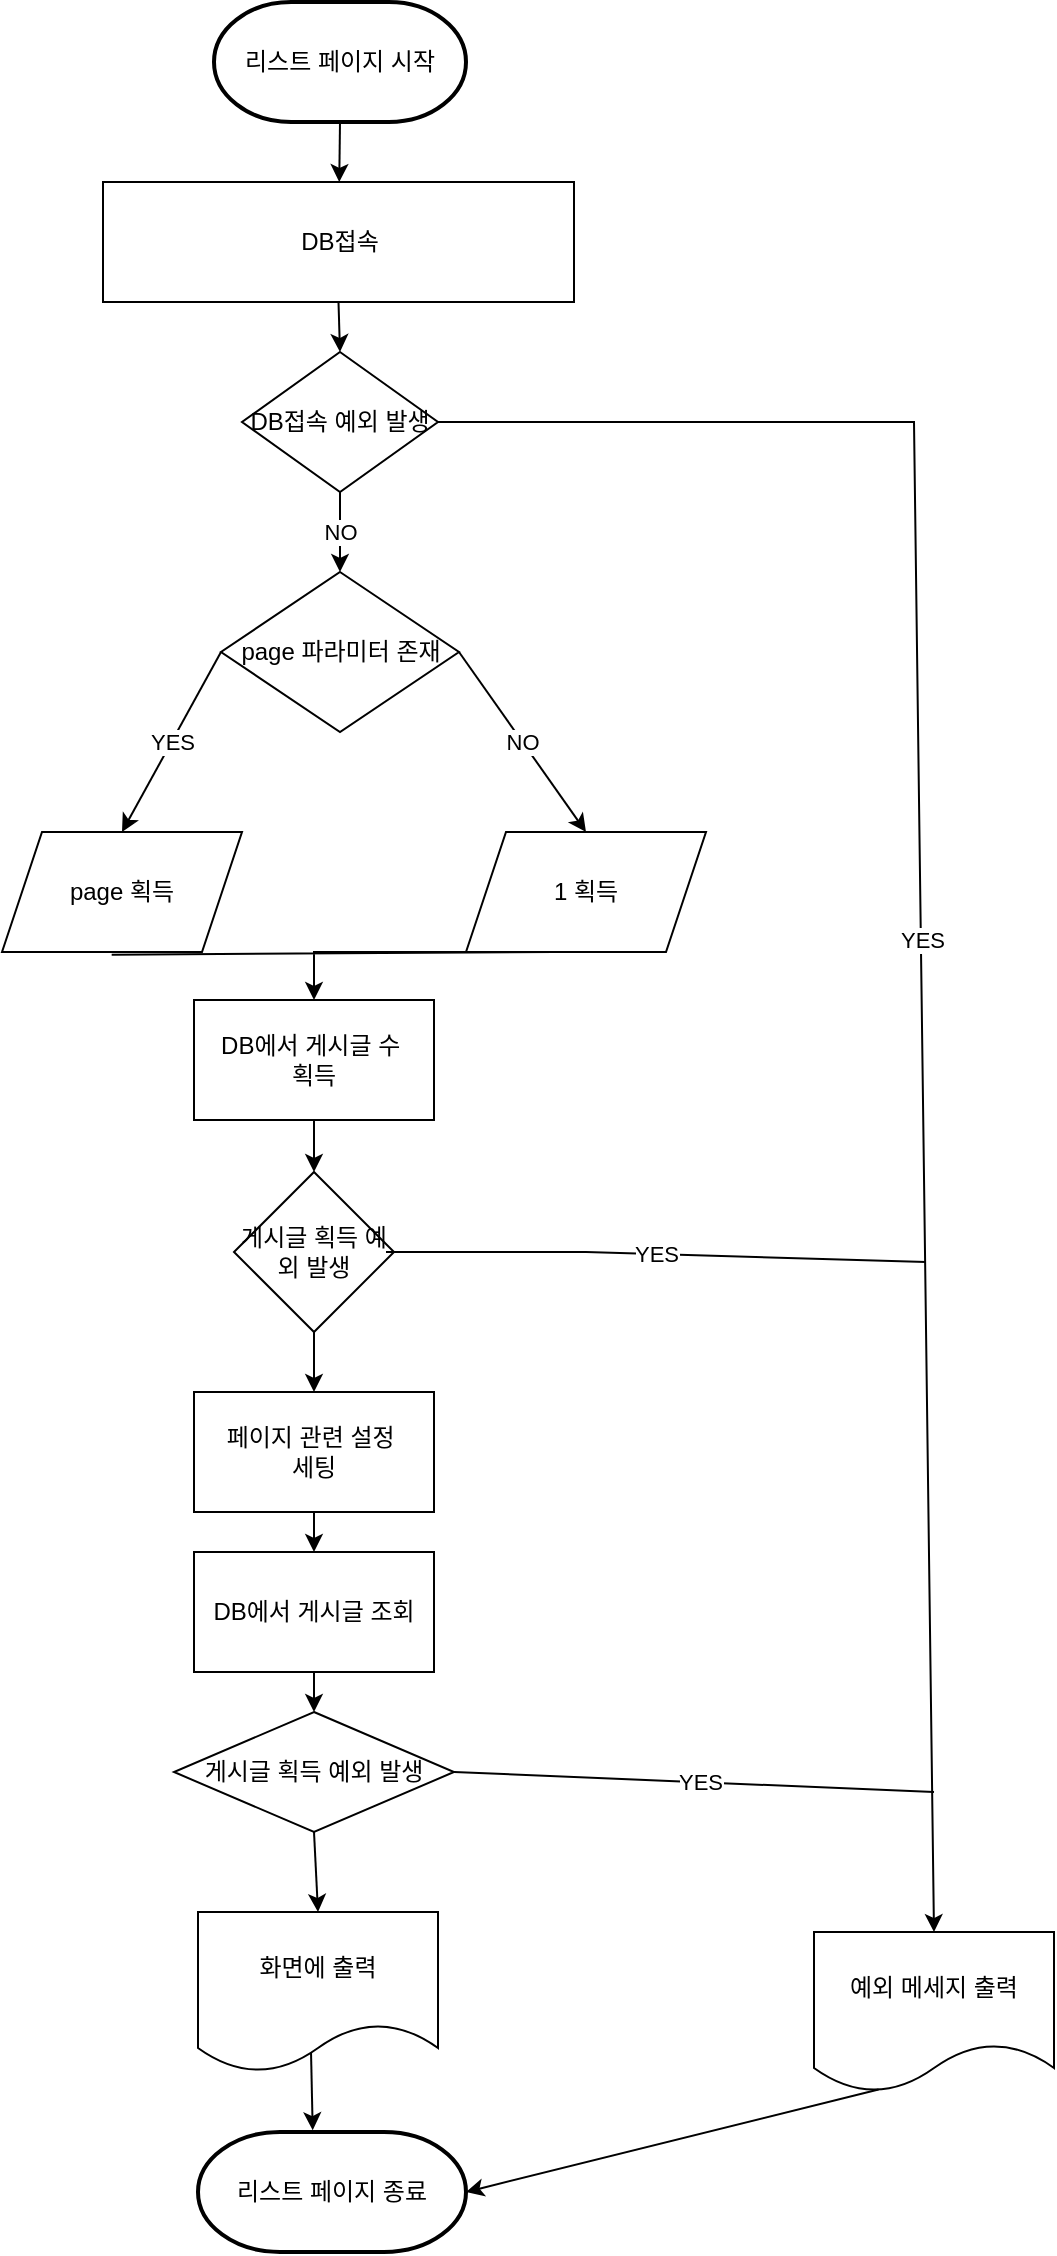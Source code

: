 <mxfile version="24.2.1" type="device" pages="2">
  <diagram name="페이지-1" id="0D-5ER3cDS_J40cyOPLk">
    <mxGraphModel dx="485" dy="531" grid="1" gridSize="10" guides="1" tooltips="1" connect="1" arrows="1" fold="1" page="1" pageScale="1" pageWidth="827" pageHeight="1169" math="0" shadow="0">
      <root>
        <mxCell id="0" />
        <mxCell id="1" parent="0" />
        <mxCell id="oDAc2vj8PA3nGTr-7Edb-1" value="리스트 페이지 시작" style="strokeWidth=2;html=1;shape=mxgraph.flowchart.terminator;whiteSpace=wrap;" vertex="1" parent="1">
          <mxGeometry x="260" y="10" width="126" height="60" as="geometry" />
        </mxCell>
        <mxCell id="oDAc2vj8PA3nGTr-7Edb-4" value="DB접속" style="rounded=0;whiteSpace=wrap;html=1;" vertex="1" parent="1">
          <mxGeometry x="204.5" y="100" width="235.5" height="60" as="geometry" />
        </mxCell>
        <mxCell id="oDAc2vj8PA3nGTr-7Edb-5" value="DB접속 예외 발생" style="rhombus;whiteSpace=wrap;html=1;" vertex="1" parent="1">
          <mxGeometry x="274" y="185" width="98" height="70" as="geometry" />
        </mxCell>
        <mxCell id="oDAc2vj8PA3nGTr-7Edb-6" value="" style="endArrow=classic;html=1;rounded=0;exitX=0.5;exitY=1;exitDx=0;exitDy=0;exitPerimeter=0;" edge="1" parent="1" source="oDAc2vj8PA3nGTr-7Edb-1" target="oDAc2vj8PA3nGTr-7Edb-4">
          <mxGeometry width="50" height="50" relative="1" as="geometry">
            <mxPoint x="400" y="520" as="sourcePoint" />
            <mxPoint x="500" y="450" as="targetPoint" />
          </mxGeometry>
        </mxCell>
        <mxCell id="oDAc2vj8PA3nGTr-7Edb-7" value="" style="endArrow=classic;html=1;rounded=0;entryX=0.5;entryY=0;entryDx=0;entryDy=0;exitX=0.5;exitY=1;exitDx=0;exitDy=0;" edge="1" parent="1" source="oDAc2vj8PA3nGTr-7Edb-4" target="oDAc2vj8PA3nGTr-7Edb-5">
          <mxGeometry width="50" height="50" relative="1" as="geometry">
            <mxPoint x="400" y="240" as="sourcePoint" />
            <mxPoint x="423" y="140" as="targetPoint" />
            <Array as="points" />
          </mxGeometry>
        </mxCell>
        <mxCell id="oDAc2vj8PA3nGTr-7Edb-9" value="예외 메세지 출력" style="shape=document;whiteSpace=wrap;html=1;boundedLbl=1;" vertex="1" parent="1">
          <mxGeometry x="560" y="975" width="120" height="80" as="geometry" />
        </mxCell>
        <mxCell id="oDAc2vj8PA3nGTr-7Edb-11" value="리스트 페이지 종료" style="strokeWidth=2;html=1;shape=mxgraph.flowchart.terminator;whiteSpace=wrap;" vertex="1" parent="1">
          <mxGeometry x="252" y="1075" width="134" height="60" as="geometry" />
        </mxCell>
        <mxCell id="oDAc2vj8PA3nGTr-7Edb-12" value="" style="endArrow=classic;html=1;rounded=0;entryX=1;entryY=0.5;entryDx=0;entryDy=0;entryPerimeter=0;exitX=0.269;exitY=0.984;exitDx=0;exitDy=0;exitPerimeter=0;" edge="1" parent="1" source="oDAc2vj8PA3nGTr-7Edb-9" target="oDAc2vj8PA3nGTr-7Edb-11">
          <mxGeometry width="50" height="50" relative="1" as="geometry">
            <mxPoint x="610" y="565" as="sourcePoint" />
            <mxPoint x="490" y="755" as="targetPoint" />
            <Array as="points" />
          </mxGeometry>
        </mxCell>
        <mxCell id="oDAc2vj8PA3nGTr-7Edb-13" value="page 획득" style="shape=parallelogram;perimeter=parallelogramPerimeter;whiteSpace=wrap;html=1;fixedSize=1;" vertex="1" parent="1">
          <mxGeometry x="154" y="425" width="120" height="60" as="geometry" />
        </mxCell>
        <mxCell id="oDAc2vj8PA3nGTr-7Edb-15" value="page 파라미터 존재" style="rhombus;whiteSpace=wrap;html=1;" vertex="1" parent="1">
          <mxGeometry x="263.5" y="295" width="119" height="80" as="geometry" />
        </mxCell>
        <mxCell id="oDAc2vj8PA3nGTr-7Edb-17" value="1 획득" style="shape=parallelogram;perimeter=parallelogramPerimeter;whiteSpace=wrap;html=1;fixedSize=1;" vertex="1" parent="1">
          <mxGeometry x="386" y="425" width="120" height="60" as="geometry" />
        </mxCell>
        <mxCell id="oDAc2vj8PA3nGTr-7Edb-19" value="" style="endArrow=classic;html=1;rounded=0;entryX=0.5;entryY=0;entryDx=0;entryDy=0;exitX=0;exitY=0.5;exitDx=0;exitDy=0;" edge="1" parent="1" source="oDAc2vj8PA3nGTr-7Edb-15" target="oDAc2vj8PA3nGTr-7Edb-13">
          <mxGeometry relative="1" as="geometry">
            <mxPoint x="460" y="415" as="sourcePoint" />
            <mxPoint x="560" y="415" as="targetPoint" />
            <Array as="points" />
          </mxGeometry>
        </mxCell>
        <mxCell id="oDAc2vj8PA3nGTr-7Edb-20" value="YES" style="edgeLabel;resizable=0;html=1;;align=center;verticalAlign=middle;" connectable="0" vertex="1" parent="oDAc2vj8PA3nGTr-7Edb-19">
          <mxGeometry relative="1" as="geometry" />
        </mxCell>
        <mxCell id="oDAc2vj8PA3nGTr-7Edb-21" value="" style="endArrow=classic;html=1;rounded=0;exitX=1;exitY=0.5;exitDx=0;exitDy=0;entryX=0.5;entryY=0;entryDx=0;entryDy=0;" edge="1" parent="1" source="oDAc2vj8PA3nGTr-7Edb-15" target="oDAc2vj8PA3nGTr-7Edb-17">
          <mxGeometry relative="1" as="geometry">
            <mxPoint x="560" y="425" as="sourcePoint" />
            <mxPoint x="500" y="465" as="targetPoint" />
            <Array as="points" />
          </mxGeometry>
        </mxCell>
        <mxCell id="oDAc2vj8PA3nGTr-7Edb-22" value="NO" style="edgeLabel;resizable=0;html=1;;align=center;verticalAlign=middle;" connectable="0" vertex="1" parent="oDAc2vj8PA3nGTr-7Edb-21">
          <mxGeometry relative="1" as="geometry" />
        </mxCell>
        <mxCell id="oDAc2vj8PA3nGTr-7Edb-24" value="" style="endArrow=classic;html=1;rounded=0;entryX=0.5;entryY=0;entryDx=0;entryDy=0;exitX=1;exitY=0.5;exitDx=0;exitDy=0;" edge="1" parent="1" source="oDAc2vj8PA3nGTr-7Edb-5" target="oDAc2vj8PA3nGTr-7Edb-9">
          <mxGeometry relative="1" as="geometry">
            <mxPoint x="620" y="425" as="sourcePoint" />
            <mxPoint x="560" y="509" as="targetPoint" />
            <Array as="points">
              <mxPoint x="610" y="220" />
            </Array>
          </mxGeometry>
        </mxCell>
        <mxCell id="oDAc2vj8PA3nGTr-7Edb-25" value="YES" style="edgeLabel;resizable=0;html=1;;align=center;verticalAlign=middle;" connectable="0" vertex="1" parent="oDAc2vj8PA3nGTr-7Edb-24">
          <mxGeometry relative="1" as="geometry" />
        </mxCell>
        <mxCell id="oDAc2vj8PA3nGTr-7Edb-26" value="" style="endArrow=classic;html=1;rounded=0;entryX=0.5;entryY=0;entryDx=0;entryDy=0;exitX=0.5;exitY=1;exitDx=0;exitDy=0;" edge="1" parent="1" source="oDAc2vj8PA3nGTr-7Edb-5" target="oDAc2vj8PA3nGTr-7Edb-15">
          <mxGeometry relative="1" as="geometry">
            <mxPoint x="490.5" y="345" as="sourcePoint" />
            <mxPoint x="521.5" y="429" as="targetPoint" />
            <Array as="points" />
          </mxGeometry>
        </mxCell>
        <mxCell id="oDAc2vj8PA3nGTr-7Edb-27" value="NO" style="edgeLabel;resizable=0;html=1;;align=center;verticalAlign=middle;" connectable="0" vertex="1" parent="oDAc2vj8PA3nGTr-7Edb-26">
          <mxGeometry relative="1" as="geometry" />
        </mxCell>
        <mxCell id="oDAc2vj8PA3nGTr-7Edb-28" value="DB에서 게시글 수&amp;nbsp;&lt;div&gt;획득&lt;/div&gt;" style="rounded=0;whiteSpace=wrap;html=1;" vertex="1" parent="1">
          <mxGeometry x="250" y="509" width="120" height="60" as="geometry" />
        </mxCell>
        <mxCell id="oDAc2vj8PA3nGTr-7Edb-31" value="페이지 관련 설정&amp;nbsp;&lt;div&gt;세팅&lt;/div&gt;" style="rounded=0;whiteSpace=wrap;html=1;" vertex="1" parent="1">
          <mxGeometry x="250" y="705" width="120" height="60" as="geometry" />
        </mxCell>
        <mxCell id="oDAc2vj8PA3nGTr-7Edb-32" value="DB에서 게시글 조회" style="rounded=0;whiteSpace=wrap;html=1;" vertex="1" parent="1">
          <mxGeometry x="250" y="785" width="120" height="60" as="geometry" />
        </mxCell>
        <mxCell id="oDAc2vj8PA3nGTr-7Edb-33" value="화면에 출력" style="shape=document;whiteSpace=wrap;html=1;boundedLbl=1;" vertex="1" parent="1">
          <mxGeometry x="252" y="965" width="120" height="80" as="geometry" />
        </mxCell>
        <mxCell id="oDAc2vj8PA3nGTr-7Edb-34" value="" style="endArrow=classic;html=1;rounded=0;entryX=0.5;entryY=0;entryDx=0;entryDy=0;exitX=0.5;exitY=1;exitDx=0;exitDy=0;" edge="1" parent="1" source="oDAc2vj8PA3nGTr-7Edb-44" target="oDAc2vj8PA3nGTr-7Edb-31">
          <mxGeometry width="50" height="50" relative="1" as="geometry">
            <mxPoint x="339" y="745" as="sourcePoint" />
            <mxPoint x="520" y="685" as="targetPoint" />
          </mxGeometry>
        </mxCell>
        <mxCell id="oDAc2vj8PA3nGTr-7Edb-36" value="" style="endArrow=classic;html=1;rounded=0;exitX=0.5;exitY=1;exitDx=0;exitDy=0;entryX=0.5;entryY=0;entryDx=0;entryDy=0;" edge="1" parent="1" source="oDAc2vj8PA3nGTr-7Edb-31" target="oDAc2vj8PA3nGTr-7Edb-32">
          <mxGeometry width="50" height="50" relative="1" as="geometry">
            <mxPoint x="476" y="705" as="sourcePoint" />
            <mxPoint x="476" y="725" as="targetPoint" />
          </mxGeometry>
        </mxCell>
        <mxCell id="oDAc2vj8PA3nGTr-7Edb-39" value="" style="endArrow=classic;html=1;rounded=0;exitX=0.5;exitY=1;exitDx=0;exitDy=0;entryX=0.5;entryY=0;entryDx=0;entryDy=0;" edge="1" parent="1" source="oDAc2vj8PA3nGTr-7Edb-32" target="oDAc2vj8PA3nGTr-7Edb-51">
          <mxGeometry width="50" height="50" relative="1" as="geometry">
            <mxPoint x="468.5" y="745" as="sourcePoint" />
            <mxPoint x="468.5" y="765" as="targetPoint" />
          </mxGeometry>
        </mxCell>
        <mxCell id="oDAc2vj8PA3nGTr-7Edb-40" value="" style="endArrow=classic;html=1;rounded=0;exitX=0.471;exitY=0.88;exitDx=0;exitDy=0;entryX=0.428;entryY=-0.015;entryDx=0;entryDy=0;exitPerimeter=0;entryPerimeter=0;" edge="1" parent="1" source="oDAc2vj8PA3nGTr-7Edb-33" target="oDAc2vj8PA3nGTr-7Edb-11">
          <mxGeometry width="50" height="50" relative="1" as="geometry">
            <mxPoint x="369.57" y="915" as="sourcePoint" />
            <mxPoint x="369.57" y="935" as="targetPoint" />
          </mxGeometry>
        </mxCell>
        <mxCell id="oDAc2vj8PA3nGTr-7Edb-41" value="" style="endArrow=classic;html=1;rounded=0;exitX=0.457;exitY=1.022;exitDx=0;exitDy=0;exitPerimeter=0;entryX=0.5;entryY=0;entryDx=0;entryDy=0;" edge="1" parent="1" source="oDAc2vj8PA3nGTr-7Edb-13" target="oDAc2vj8PA3nGTr-7Edb-28">
          <mxGeometry width="50" height="50" relative="1" as="geometry">
            <mxPoint x="470" y="635" as="sourcePoint" />
            <mxPoint x="520" y="585" as="targetPoint" />
            <Array as="points">
              <mxPoint x="430" y="485" />
              <mxPoint x="310" y="485" />
            </Array>
          </mxGeometry>
        </mxCell>
        <mxCell id="oDAc2vj8PA3nGTr-7Edb-44" value="게시글 획득 예외 발생" style="rhombus;whiteSpace=wrap;html=1;" vertex="1" parent="1">
          <mxGeometry x="270" y="595" width="80" height="80" as="geometry" />
        </mxCell>
        <mxCell id="oDAc2vj8PA3nGTr-7Edb-45" value="" style="endArrow=classic;html=1;rounded=0;entryX=0.5;entryY=0;entryDx=0;entryDy=0;exitX=0.5;exitY=1;exitDx=0;exitDy=0;" edge="1" parent="1" source="oDAc2vj8PA3nGTr-7Edb-28" target="oDAc2vj8PA3nGTr-7Edb-44">
          <mxGeometry width="50" height="50" relative="1" as="geometry">
            <mxPoint x="379" y="665" as="sourcePoint" />
            <mxPoint x="379" y="685" as="targetPoint" />
          </mxGeometry>
        </mxCell>
        <mxCell id="oDAc2vj8PA3nGTr-7Edb-46" value="" style="endArrow=none;html=1;rounded=0;endFill=0;exitX=1;exitY=0.5;exitDx=0;exitDy=0;" edge="1" parent="1">
          <mxGeometry relative="1" as="geometry">
            <mxPoint x="346" y="635" as="sourcePoint" />
            <mxPoint x="616" y="640" as="targetPoint" />
            <Array as="points">
              <mxPoint x="446" y="635" />
            </Array>
          </mxGeometry>
        </mxCell>
        <mxCell id="oDAc2vj8PA3nGTr-7Edb-47" value="YES" style="edgeLabel;resizable=0;html=1;;align=center;verticalAlign=middle;" connectable="0" vertex="1" parent="oDAc2vj8PA3nGTr-7Edb-46">
          <mxGeometry relative="1" as="geometry" />
        </mxCell>
        <mxCell id="oDAc2vj8PA3nGTr-7Edb-49" value="" style="endArrow=none;html=1;rounded=0;exitX=1;exitY=0.5;exitDx=0;exitDy=0;" edge="1" parent="1" source="oDAc2vj8PA3nGTr-7Edb-51">
          <mxGeometry width="50" height="50" relative="1" as="geometry">
            <mxPoint x="410" y="905" as="sourcePoint" />
            <mxPoint x="620" y="905" as="targetPoint" />
          </mxGeometry>
        </mxCell>
        <mxCell id="oDAc2vj8PA3nGTr-7Edb-50" value="YES" style="edgeLabel;html=1;align=center;verticalAlign=middle;resizable=0;points=[];" vertex="1" connectable="0" parent="oDAc2vj8PA3nGTr-7Edb-49">
          <mxGeometry x="0.021" relative="1" as="geometry">
            <mxPoint as="offset" />
          </mxGeometry>
        </mxCell>
        <mxCell id="oDAc2vj8PA3nGTr-7Edb-51" value="게시글 획득 예외 발생" style="rhombus;whiteSpace=wrap;html=1;" vertex="1" parent="1">
          <mxGeometry x="240" y="865" width="140" height="60" as="geometry" />
        </mxCell>
        <mxCell id="oDAc2vj8PA3nGTr-7Edb-54" value="" style="endArrow=classic;html=1;rounded=0;entryX=0.5;entryY=0;entryDx=0;entryDy=0;exitX=0.5;exitY=1;exitDx=0;exitDy=0;" edge="1" parent="1" source="oDAc2vj8PA3nGTr-7Edb-51" target="oDAc2vj8PA3nGTr-7Edb-33">
          <mxGeometry width="50" height="50" relative="1" as="geometry">
            <mxPoint x="340" y="705" as="sourcePoint" />
            <mxPoint x="390" y="655" as="targetPoint" />
          </mxGeometry>
        </mxCell>
      </root>
    </mxGraphModel>
  </diagram>
  <diagram id="uBJmh3EZthjw40ZsW4kV" name="페이지-3">
    <mxGraphModel dx="776" dy="850" grid="1" gridSize="10" guides="1" tooltips="1" connect="1" arrows="1" fold="1" page="1" pageScale="1" pageWidth="827" pageHeight="1169" math="0" shadow="0">
      <root>
        <mxCell id="0" />
        <mxCell id="1" parent="0" />
        <mxCell id="MsZMLP3jhkGQC35BNHqk-1" value="디테일 페이지&amp;nbsp;&lt;div&gt;시작&lt;/div&gt;" style="strokeWidth=2;html=1;shape=mxgraph.flowchart.terminator;whiteSpace=wrap;" vertex="1" parent="1">
          <mxGeometry x="364" y="30" width="100" height="50" as="geometry" />
        </mxCell>
        <mxCell id="MsZMLP3jhkGQC35BNHqk-2" value="" style="endArrow=classic;html=1;rounded=0;exitX=0.5;exitY=1;exitDx=0;exitDy=0;exitPerimeter=0;" edge="1" parent="1" source="MsZMLP3jhkGQC35BNHqk-1" target="MsZMLP3jhkGQC35BNHqk-3">
          <mxGeometry width="50" height="50" relative="1" as="geometry">
            <mxPoint x="450" y="380" as="sourcePoint" />
            <mxPoint x="414" y="160" as="targetPoint" />
          </mxGeometry>
        </mxCell>
        <mxCell id="MsZMLP3jhkGQC35BNHqk-3" value="DB접속" style="rounded=0;whiteSpace=wrap;html=1;" vertex="1" parent="1">
          <mxGeometry x="354" y="140" width="120" height="60" as="geometry" />
        </mxCell>
        <mxCell id="MsZMLP3jhkGQC35BNHqk-4" value="DB 접속&lt;div&gt;예외 발생&lt;/div&gt;" style="rhombus;whiteSpace=wrap;html=1;" vertex="1" parent="1">
          <mxGeometry x="374" y="240" width="80" height="80" as="geometry" />
        </mxCell>
        <mxCell id="MsZMLP3jhkGQC35BNHqk-5" value="" style="endArrow=classic;html=1;rounded=0;entryX=0.5;entryY=0;entryDx=0;entryDy=0;exitX=0.5;exitY=1;exitDx=0;exitDy=0;" edge="1" parent="1" source="MsZMLP3jhkGQC35BNHqk-3" target="MsZMLP3jhkGQC35BNHqk-4">
          <mxGeometry width="50" height="50" relative="1" as="geometry">
            <mxPoint x="450" y="380" as="sourcePoint" />
            <mxPoint x="500" y="330" as="targetPoint" />
          </mxGeometry>
        </mxCell>
        <mxCell id="MsZMLP3jhkGQC35BNHqk-6" value="예외 메세지 출력" style="shape=document;whiteSpace=wrap;html=1;boundedLbl=1;" vertex="1" parent="1">
          <mxGeometry x="630" y="584" width="120" height="80" as="geometry" />
        </mxCell>
        <mxCell id="MsZMLP3jhkGQC35BNHqk-7" value="디테일 페이지&amp;nbsp;&lt;div&gt;종료&lt;/div&gt;" style="strokeWidth=2;html=1;shape=mxgraph.flowchart.terminator;whiteSpace=wrap;" vertex="1" parent="1">
          <mxGeometry x="361" y="694" width="100" height="50" as="geometry" />
        </mxCell>
        <mxCell id="MsZMLP3jhkGQC35BNHqk-8" value="" style="endArrow=classic;html=1;rounded=0;entryX=0.5;entryY=0;entryDx=0;entryDy=0;exitX=1;exitY=0.5;exitDx=0;exitDy=0;" edge="1" parent="1" source="MsZMLP3jhkGQC35BNHqk-4" target="MsZMLP3jhkGQC35BNHqk-6">
          <mxGeometry width="50" height="50" relative="1" as="geometry">
            <mxPoint x="450" y="390" as="sourcePoint" />
            <mxPoint x="500" y="340" as="targetPoint" />
            <Array as="points">
              <mxPoint x="690" y="280" />
            </Array>
          </mxGeometry>
        </mxCell>
        <mxCell id="MsZMLP3jhkGQC35BNHqk-9" value="YES" style="edgeLabel;html=1;align=center;verticalAlign=middle;resizable=0;points=[];" vertex="1" connectable="0" parent="MsZMLP3jhkGQC35BNHqk-8">
          <mxGeometry x="-0.02" y="-1" relative="1" as="geometry">
            <mxPoint x="-149" y="-41" as="offset" />
          </mxGeometry>
        </mxCell>
        <mxCell id="MsZMLP3jhkGQC35BNHqk-10" value="" style="endArrow=classic;html=1;rounded=0;exitX=0.5;exitY=1;exitDx=0;exitDy=0;entryX=0.5;entryY=0;entryDx=0;entryDy=0;" edge="1" parent="1" source="MsZMLP3jhkGQC35BNHqk-4" target="MsZMLP3jhkGQC35BNHqk-12">
          <mxGeometry width="50" height="50" relative="1" as="geometry">
            <mxPoint x="450" y="390" as="sourcePoint" />
            <mxPoint x="300" y="320" as="targetPoint" />
          </mxGeometry>
        </mxCell>
        <mxCell id="MsZMLP3jhkGQC35BNHqk-11" value="NO" style="edgeLabel;html=1;align=center;verticalAlign=middle;resizable=0;points=[];" vertex="1" connectable="0" parent="MsZMLP3jhkGQC35BNHqk-10">
          <mxGeometry x="-0.089" y="-2" relative="1" as="geometry">
            <mxPoint as="offset" />
          </mxGeometry>
        </mxCell>
        <mxCell id="MsZMLP3jhkGQC35BNHqk-12" value="파라미터 회득" style="rhombus;whiteSpace=wrap;html=1;" vertex="1" parent="1">
          <mxGeometry x="350" y="360" width="130" height="70" as="geometry" />
        </mxCell>
        <mxCell id="MsZMLP3jhkGQC35BNHqk-13" value="" style="endArrow=none;html=1;rounded=0;exitX=1;exitY=0.5;exitDx=0;exitDy=0;endFill=0;" edge="1" parent="1" source="MsZMLP3jhkGQC35BNHqk-12">
          <mxGeometry width="50" height="50" relative="1" as="geometry">
            <mxPoint x="450" y="390" as="sourcePoint" />
            <mxPoint x="690" y="395" as="targetPoint" />
          </mxGeometry>
        </mxCell>
        <mxCell id="MsZMLP3jhkGQC35BNHqk-14" value="NO" style="edgeLabel;html=1;align=center;verticalAlign=middle;resizable=0;points=[];" vertex="1" connectable="0" parent="MsZMLP3jhkGQC35BNHqk-13">
          <mxGeometry x="-0.21" y="-3" relative="1" as="geometry">
            <mxPoint x="-1" y="-1" as="offset" />
          </mxGeometry>
        </mxCell>
        <mxCell id="MsZMLP3jhkGQC35BNHqk-15" value="" style="endArrow=classic;html=1;rounded=0;exitX=0.5;exitY=1;exitDx=0;exitDy=0;entryX=0.5;entryY=0;entryDx=0;entryDy=0;" edge="1" parent="1" source="MsZMLP3jhkGQC35BNHqk-12" target="MsZMLP3jhkGQC35BNHqk-17">
          <mxGeometry width="50" height="50" relative="1" as="geometry">
            <mxPoint x="450" y="390" as="sourcePoint" />
            <mxPoint x="415" y="460" as="targetPoint" />
          </mxGeometry>
        </mxCell>
        <mxCell id="MsZMLP3jhkGQC35BNHqk-16" value="YES" style="edgeLabel;html=1;align=center;verticalAlign=middle;resizable=0;points=[];" vertex="1" connectable="0" parent="MsZMLP3jhkGQC35BNHqk-15">
          <mxGeometry x="-0.025" y="1" relative="1" as="geometry">
            <mxPoint x="-1" as="offset" />
          </mxGeometry>
        </mxCell>
        <mxCell id="MsZMLP3jhkGQC35BNHqk-17" value="게시글 정보 획득" style="rhombus;whiteSpace=wrap;html=1;" vertex="1" parent="1">
          <mxGeometry x="350" y="460" width="130" height="80" as="geometry" />
        </mxCell>
        <mxCell id="MsZMLP3jhkGQC35BNHqk-18" value="" style="endArrow=none;html=1;rounded=0;exitX=1;exitY=0.5;exitDx=0;exitDy=0;endFill=0;" edge="1" parent="1" source="MsZMLP3jhkGQC35BNHqk-17">
          <mxGeometry width="50" height="50" relative="1" as="geometry">
            <mxPoint x="450" y="390" as="sourcePoint" />
            <mxPoint x="690" y="500" as="targetPoint" />
          </mxGeometry>
        </mxCell>
        <mxCell id="MsZMLP3jhkGQC35BNHqk-19" value="NO" style="edgeLabel;html=1;align=center;verticalAlign=middle;resizable=0;points=[];" vertex="1" connectable="0" parent="MsZMLP3jhkGQC35BNHqk-18">
          <mxGeometry x="-0.154" y="-5" relative="1" as="geometry">
            <mxPoint x="-1" as="offset" />
          </mxGeometry>
        </mxCell>
        <mxCell id="MsZMLP3jhkGQC35BNHqk-20" value="화면 출력" style="shape=document;whiteSpace=wrap;html=1;boundedLbl=1;" vertex="1" parent="1">
          <mxGeometry x="361" y="584.5" width="106" height="60" as="geometry" />
        </mxCell>
        <mxCell id="MsZMLP3jhkGQC35BNHqk-21" value="" style="endArrow=classic;html=1;rounded=0;entryX=0.5;entryY=0;entryDx=0;entryDy=0;exitX=0.5;exitY=1;exitDx=0;exitDy=0;" edge="1" parent="1" source="MsZMLP3jhkGQC35BNHqk-17" target="MsZMLP3jhkGQC35BNHqk-20">
          <mxGeometry width="50" height="50" relative="1" as="geometry">
            <mxPoint x="450" y="390" as="sourcePoint" />
            <mxPoint x="500" y="340" as="targetPoint" />
          </mxGeometry>
        </mxCell>
        <mxCell id="MsZMLP3jhkGQC35BNHqk-22" value="" style="endArrow=classic;html=1;rounded=0;entryX=0.5;entryY=0;entryDx=0;entryDy=0;entryPerimeter=0;exitX=0.481;exitY=0.892;exitDx=0;exitDy=0;exitPerimeter=0;" edge="1" parent="1" source="MsZMLP3jhkGQC35BNHqk-20" target="MsZMLP3jhkGQC35BNHqk-7">
          <mxGeometry width="50" height="50" relative="1" as="geometry">
            <mxPoint x="450" y="390" as="sourcePoint" />
            <mxPoint x="500" y="340" as="targetPoint" />
          </mxGeometry>
        </mxCell>
        <mxCell id="MsZMLP3jhkGQC35BNHqk-23" value="" style="endArrow=classic;html=1;rounded=0;entryX=1;entryY=0.5;entryDx=0;entryDy=0;entryPerimeter=0;exitX=0.505;exitY=0.848;exitDx=0;exitDy=0;exitPerimeter=0;" edge="1" parent="1">
          <mxGeometry width="50" height="50" relative="1" as="geometry">
            <mxPoint x="689.6" y="651.84" as="sourcePoint" />
            <mxPoint x="460" y="719" as="targetPoint" />
            <Array as="points">
              <mxPoint x="689" y="720" />
            </Array>
          </mxGeometry>
        </mxCell>
        <mxCell id="MsZMLP3jhkGQC35BNHqk-24" value="수정버튼 클릭" style="strokeWidth=2;html=1;shape=mxgraph.flowchart.terminator;whiteSpace=wrap;" vertex="1" parent="1">
          <mxGeometry x="820" y="30" width="100" height="50" as="geometry" />
        </mxCell>
        <mxCell id="MsZMLP3jhkGQC35BNHqk-25" value="수정 페이지로 이동" style="rounded=0;whiteSpace=wrap;html=1;" vertex="1" parent="1">
          <mxGeometry x="810" y="110" width="120" height="60" as="geometry" />
        </mxCell>
        <mxCell id="MsZMLP3jhkGQC35BNHqk-27" value="처리 종료" style="strokeWidth=2;html=1;shape=mxgraph.flowchart.terminator;whiteSpace=wrap;" vertex="1" parent="1">
          <mxGeometry x="820" y="210" width="100" height="50" as="geometry" />
        </mxCell>
        <mxCell id="MsZMLP3jhkGQC35BNHqk-28" value="" style="endArrow=classic;html=1;rounded=0;entryX=0.5;entryY=0;entryDx=0;entryDy=0;exitX=0.5;exitY=1;exitDx=0;exitDy=0;exitPerimeter=0;" edge="1" parent="1" source="MsZMLP3jhkGQC35BNHqk-24" target="MsZMLP3jhkGQC35BNHqk-25">
          <mxGeometry width="50" height="50" relative="1" as="geometry">
            <mxPoint x="690" y="340" as="sourcePoint" />
            <mxPoint x="740" y="290" as="targetPoint" />
          </mxGeometry>
        </mxCell>
        <mxCell id="MsZMLP3jhkGQC35BNHqk-29" value="" style="endArrow=classic;html=1;rounded=0;entryX=0.5;entryY=0;entryDx=0;entryDy=0;entryPerimeter=0;exitX=0.5;exitY=1;exitDx=0;exitDy=0;" edge="1" parent="1" source="MsZMLP3jhkGQC35BNHqk-25" target="MsZMLP3jhkGQC35BNHqk-27">
          <mxGeometry width="50" height="50" relative="1" as="geometry">
            <mxPoint x="690" y="340" as="sourcePoint" />
            <mxPoint x="740" y="290" as="targetPoint" />
          </mxGeometry>
        </mxCell>
      </root>
    </mxGraphModel>
  </diagram>
</mxfile>

